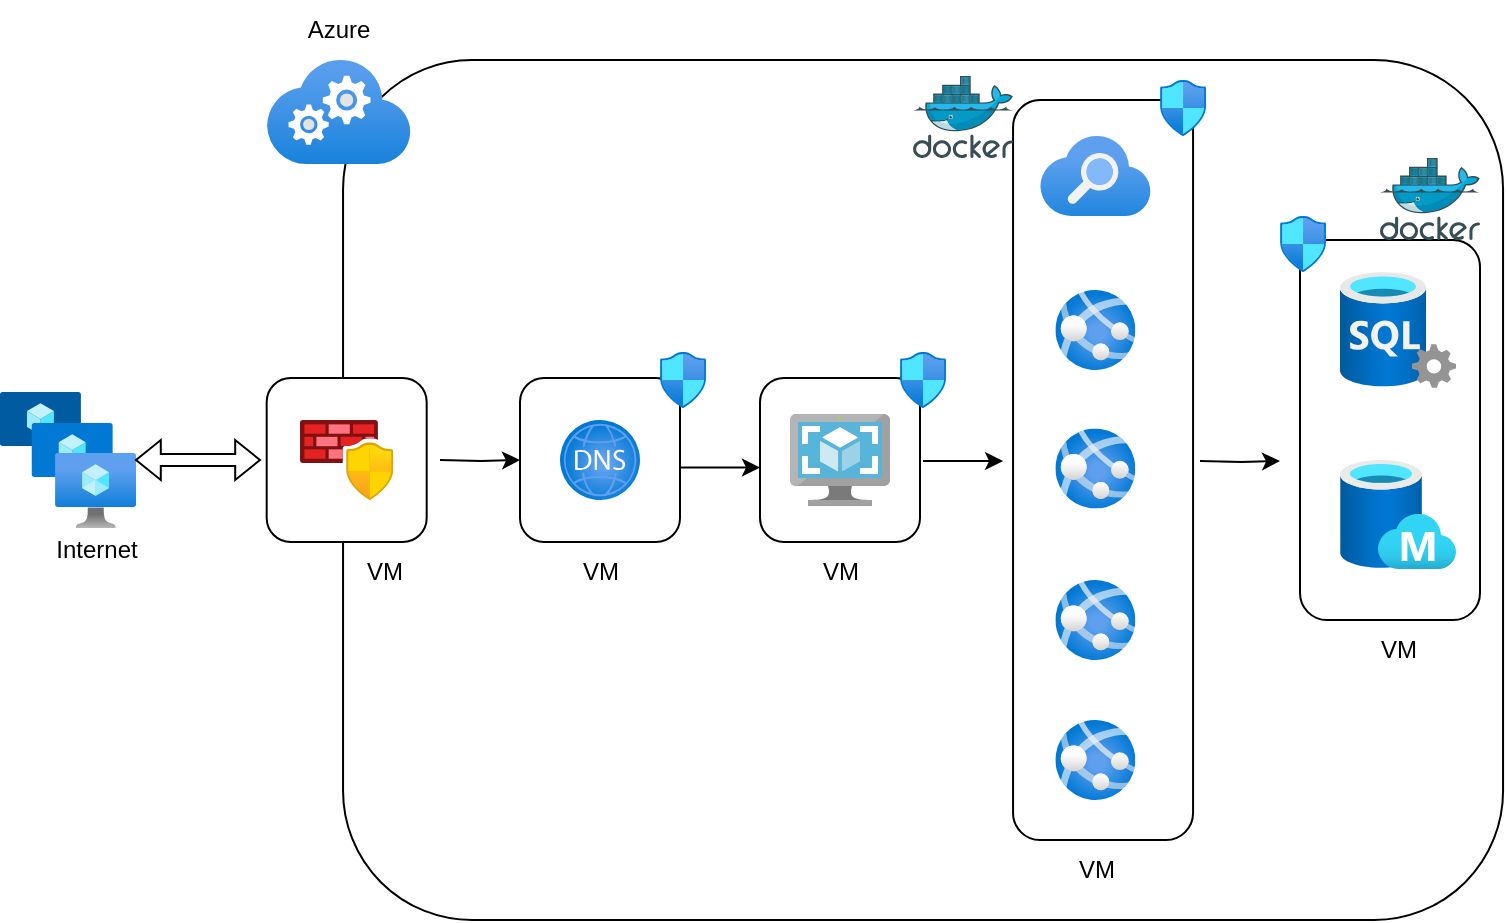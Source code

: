 <mxfile version="20.2.0" type="github">
  <diagram id="dCHInJu7RUe-uTfnwpx2" name="Página-1">
    <mxGraphModel dx="802" dy="583" grid="1" gridSize="10" guides="1" tooltips="1" connect="1" arrows="1" fold="1" page="1" pageScale="1" pageWidth="827" pageHeight="1169" math="0" shadow="0">
      <root>
        <mxCell id="0" />
        <mxCell id="1" parent="0" />
        <mxCell id="dxhVdeQJJs7ouOYzYV-O-12" value="" style="rounded=1;whiteSpace=wrap;html=1;" parent="1" vertex="1">
          <mxGeometry x="181.53" y="60" width="580" height="430" as="geometry" />
        </mxCell>
        <mxCell id="I8gNfo1iO3fLC6uYMsQY-18" value="" style="rounded=1;whiteSpace=wrap;html=1;" parent="1" vertex="1">
          <mxGeometry x="270" y="219" width="80" height="82" as="geometry" />
        </mxCell>
        <mxCell id="I8gNfo1iO3fLC6uYMsQY-7" value="" style="aspect=fixed;html=1;points=[];align=center;image;fontSize=12;image=img/lib/azure2/networking/DNS_Zones.svg;" parent="1" vertex="1">
          <mxGeometry x="290" y="240" width="40" height="40" as="geometry" />
        </mxCell>
        <mxCell id="I8gNfo1iO3fLC6uYMsQY-17" value="" style="rounded=1;whiteSpace=wrap;html=1;" parent="1" vertex="1">
          <mxGeometry x="143.34" y="219" width="80" height="82" as="geometry" />
        </mxCell>
        <mxCell id="I8gNfo1iO3fLC6uYMsQY-14" value="" style="rounded=1;whiteSpace=wrap;html=1;" parent="1" vertex="1">
          <mxGeometry x="390" y="219" width="80" height="82" as="geometry" />
        </mxCell>
        <mxCell id="I8gNfo1iO3fLC6uYMsQY-3" value="" style="rounded=1;whiteSpace=wrap;html=1;" parent="1" vertex="1">
          <mxGeometry x="660" y="150" width="90" height="190" as="geometry" />
        </mxCell>
        <mxCell id="I8gNfo1iO3fLC6uYMsQY-2" value="" style="rounded=1;whiteSpace=wrap;html=1;" parent="1" vertex="1">
          <mxGeometry x="516.53" y="80" width="90" height="370" as="geometry" />
        </mxCell>
        <mxCell id="dxhVdeQJJs7ouOYzYV-O-1" value="" style="aspect=fixed;html=1;points=[];align=center;image;fontSize=12;image=img/lib/azure2/containers/App_Services.svg;" parent="1" vertex="1">
          <mxGeometry x="537.69" y="175" width="40" height="40" as="geometry" />
        </mxCell>
        <mxCell id="dxhVdeQJJs7ouOYzYV-O-2" value="" style="aspect=fixed;html=1;points=[];align=center;image;fontSize=12;image=img/lib/azure2/containers/App_Services.svg;" parent="1" vertex="1">
          <mxGeometry x="537.69" y="390" width="40" height="40" as="geometry" />
        </mxCell>
        <mxCell id="dxhVdeQJJs7ouOYzYV-O-3" value="" style="aspect=fixed;html=1;points=[];align=center;image;fontSize=12;image=img/lib/azure2/containers/App_Services.svg;" parent="1" vertex="1">
          <mxGeometry x="537.69" y="320" width="40" height="40" as="geometry" />
        </mxCell>
        <mxCell id="dxhVdeQJJs7ouOYzYV-O-4" value="" style="aspect=fixed;html=1;points=[];align=center;image;fontSize=12;image=img/lib/azure2/containers/App_Services.svg;" parent="1" vertex="1">
          <mxGeometry x="537.69" y="244.28" width="40" height="40" as="geometry" />
        </mxCell>
        <mxCell id="dxhVdeQJJs7ouOYzYV-O-5" value="" style="aspect=fixed;html=1;points=[];align=center;image;fontSize=12;image=img/lib/azure2/app_services/Search_Services.svg;" parent="1" vertex="1">
          <mxGeometry x="530" y="98" width="55.39" height="40" as="geometry" />
        </mxCell>
        <mxCell id="dxhVdeQJJs7ouOYzYV-O-7" value="" style="aspect=fixed;html=1;points=[];align=center;image;fontSize=12;image=img/lib/azure2/databases/SQL_Server.svg;" parent="1" vertex="1">
          <mxGeometry x="680" y="166" width="58" height="58" as="geometry" />
        </mxCell>
        <mxCell id="dxhVdeQJJs7ouOYzYV-O-9" value="" style="aspect=fixed;html=1;points=[];align=center;image;fontSize=12;image=img/lib/azure2/databases/Managed_Database.svg;" parent="1" vertex="1">
          <mxGeometry x="680" y="260" width="58" height="54.59" as="geometry" />
        </mxCell>
        <mxCell id="I8gNfo1iO3fLC6uYMsQY-5" value="" style="aspect=fixed;html=1;points=[];align=center;image;fontSize=12;image=img/lib/azure2/networking/Network_Security_Groups.svg;" parent="1" vertex="1">
          <mxGeometry x="590" y="70" width="23.06" height="28" as="geometry" />
        </mxCell>
        <mxCell id="I8gNfo1iO3fLC6uYMsQY-6" value="" style="aspect=fixed;html=1;points=[];align=center;image;fontSize=12;image=img/lib/azure2/networking/Network_Security_Groups.svg;" parent="1" vertex="1">
          <mxGeometry x="650" y="138" width="23.06" height="28" as="geometry" />
        </mxCell>
        <mxCell id="I8gNfo1iO3fLC6uYMsQY-25" value="" style="edgeStyle=orthogonalEdgeStyle;rounded=0;orthogonalLoop=1;jettySize=auto;html=1;" parent="1" edge="1">
          <mxGeometry relative="1" as="geometry">
            <mxPoint x="230" y="260" as="sourcePoint" />
            <mxPoint x="270" y="260" as="targetPoint" />
          </mxGeometry>
        </mxCell>
        <mxCell id="I8gNfo1iO3fLC6uYMsQY-8" value="" style="aspect=fixed;html=1;points=[];align=center;image;fontSize=12;image=img/lib/azure2/networking/Azure_Firewall_Manager.svg;" parent="1" vertex="1">
          <mxGeometry x="160" y="240" width="46.67" height="40" as="geometry" />
        </mxCell>
        <mxCell id="I8gNfo1iO3fLC6uYMsQY-10" value="" style="aspect=fixed;html=1;points=[];align=center;image;fontSize=12;image=img/lib/azure2/compute/VM_Scale_Sets.svg;" parent="1" vertex="1">
          <mxGeometry x="10" y="226" width="68" height="68" as="geometry" />
        </mxCell>
        <mxCell id="I8gNfo1iO3fLC6uYMsQY-11" style="edgeStyle=orthogonalEdgeStyle;rounded=0;orthogonalLoop=1;jettySize=auto;html=1;exitX=0.5;exitY=1;exitDx=0;exitDy=0;" parent="1" source="I8gNfo1iO3fLC6uYMsQY-3" target="I8gNfo1iO3fLC6uYMsQY-3" edge="1">
          <mxGeometry relative="1" as="geometry" />
        </mxCell>
        <mxCell id="I8gNfo1iO3fLC6uYMsQY-13" value="" style="sketch=0;aspect=fixed;html=1;points=[];align=center;image;fontSize=12;image=img/lib/mscae/Docker.svg;" parent="1" vertex="1">
          <mxGeometry x="466.53" y="68" width="50" height="41" as="geometry" />
        </mxCell>
        <mxCell id="I8gNfo1iO3fLC6uYMsQY-16" value="" style="aspect=fixed;html=1;points=[];align=center;image;fontSize=12;image=img/lib/azure2/networking/Network_Security_Groups.svg;" parent="1" vertex="1">
          <mxGeometry x="460" y="206" width="23.06" height="28" as="geometry" />
        </mxCell>
        <mxCell id="I8gNfo1iO3fLC6uYMsQY-19" value="" style="sketch=0;aspect=fixed;html=1;points=[];align=center;image;fontSize=12;image=img/lib/mscae/Docker.svg;" parent="1" vertex="1">
          <mxGeometry x="700" y="109" width="50" height="41" as="geometry" />
        </mxCell>
        <mxCell id="I8gNfo1iO3fLC6uYMsQY-20" value="" style="sketch=0;aspect=fixed;html=1;points=[];align=center;image;fontSize=12;image=img/lib/mscae/VM_Images.svg;" parent="1" vertex="1">
          <mxGeometry x="405" y="237" width="50" height="46" as="geometry" />
        </mxCell>
        <mxCell id="I8gNfo1iO3fLC6uYMsQY-21" value="" style="aspect=fixed;html=1;points=[];align=center;image;fontSize=12;image=img/lib/azure2/networking/Network_Security_Groups.svg;" parent="1" vertex="1">
          <mxGeometry x="340" y="206" width="23.06" height="28" as="geometry" />
        </mxCell>
        <mxCell id="I8gNfo1iO3fLC6uYMsQY-22" value="" style="aspect=fixed;html=1;points=[];align=center;image;fontSize=12;image=img/lib/azure2/compute/Cloud_Services_Classic.svg;" parent="1" vertex="1">
          <mxGeometry x="143.34" y="60" width="72" height="52" as="geometry" />
        </mxCell>
        <mxCell id="I8gNfo1iO3fLC6uYMsQY-23" value="" style="shape=doubleArrow;whiteSpace=wrap;html=1;" parent="1" vertex="1">
          <mxGeometry x="78" y="250" width="62" height="20" as="geometry" />
        </mxCell>
        <mxCell id="I8gNfo1iO3fLC6uYMsQY-27" value="" style="edgeStyle=orthogonalEdgeStyle;rounded=0;orthogonalLoop=1;jettySize=auto;html=1;" parent="1" edge="1">
          <mxGeometry relative="1" as="geometry">
            <mxPoint x="610" y="260.5" as="sourcePoint" />
            <mxPoint x="650" y="260.5" as="targetPoint" />
          </mxGeometry>
        </mxCell>
        <mxCell id="I8gNfo1iO3fLC6uYMsQY-35" value="" style="edgeStyle=orthogonalEdgeStyle;rounded=0;orthogonalLoop=1;jettySize=auto;html=1;" parent="1" edge="1">
          <mxGeometry relative="1" as="geometry">
            <mxPoint x="471.53" y="260.5" as="sourcePoint" />
            <mxPoint x="511.53" y="260.5" as="targetPoint" />
            <Array as="points">
              <mxPoint x="500" y="261" />
              <mxPoint x="500" y="261" />
            </Array>
          </mxGeometry>
        </mxCell>
        <mxCell id="I8gNfo1iO3fLC6uYMsQY-40" value="" style="edgeStyle=orthogonalEdgeStyle;rounded=0;orthogonalLoop=1;jettySize=auto;html=1;" parent="1" edge="1">
          <mxGeometry relative="1" as="geometry">
            <mxPoint x="350" y="263.78" as="sourcePoint" />
            <mxPoint x="390" y="263.78" as="targetPoint" />
            <Array as="points">
              <mxPoint x="368.47" y="263.28" />
              <mxPoint x="368.47" y="263.28" />
            </Array>
          </mxGeometry>
        </mxCell>
        <mxCell id="I8gNfo1iO3fLC6uYMsQY-41" value="&lt;div&gt;Azure&lt;/div&gt;" style="text;html=1;resizable=0;autosize=1;align=center;verticalAlign=middle;points=[];fillColor=none;strokeColor=none;rounded=0;" parent="1" vertex="1">
          <mxGeometry x="154.34" y="30" width="50" height="30" as="geometry" />
        </mxCell>
        <mxCell id="I8gNfo1iO3fLC6uYMsQY-42" value="&lt;div&gt;VM&lt;/div&gt;" style="text;html=1;resizable=0;autosize=1;align=center;verticalAlign=middle;points=[];fillColor=none;strokeColor=none;rounded=0;rotation=0;" parent="1" vertex="1">
          <mxGeometry x="290" y="301" width="40" height="30" as="geometry" />
        </mxCell>
        <mxCell id="I8gNfo1iO3fLC6uYMsQY-43" value="&lt;div&gt;VM&lt;/div&gt;" style="text;html=1;resizable=0;autosize=1;align=center;verticalAlign=middle;points=[];fillColor=none;strokeColor=none;rounded=0;rotation=0;" parent="1" vertex="1">
          <mxGeometry x="410" y="301" width="40" height="30" as="geometry" />
        </mxCell>
        <mxCell id="I8gNfo1iO3fLC6uYMsQY-44" value="&lt;div&gt;VM&lt;/div&gt;" style="text;html=1;resizable=0;autosize=1;align=center;verticalAlign=middle;points=[];fillColor=none;strokeColor=none;rounded=0;rotation=0;" parent="1" vertex="1">
          <mxGeometry x="537.69" y="450" width="40" height="30" as="geometry" />
        </mxCell>
        <mxCell id="I8gNfo1iO3fLC6uYMsQY-45" value="&lt;div&gt;VM&lt;/div&gt;" style="text;html=1;resizable=0;autosize=1;align=center;verticalAlign=middle;points=[];fillColor=none;strokeColor=none;rounded=0;rotation=0;" parent="1" vertex="1">
          <mxGeometry x="689" y="340" width="40" height="30" as="geometry" />
        </mxCell>
        <mxCell id="I8gNfo1iO3fLC6uYMsQY-46" value="Internet" style="text;html=1;resizable=0;autosize=1;align=center;verticalAlign=middle;points=[];fillColor=none;strokeColor=none;rounded=0;rotation=0;" parent="1" vertex="1">
          <mxGeometry x="28" y="290" width="60" height="30" as="geometry" />
        </mxCell>
        <mxCell id="I8gNfo1iO3fLC6uYMsQY-48" value="&lt;div&gt;VM&lt;/div&gt;" style="text;html=1;resizable=0;autosize=1;align=center;verticalAlign=middle;points=[];fillColor=none;strokeColor=none;rounded=0;rotation=0;" parent="1" vertex="1">
          <mxGeometry x="181.53" y="301" width="40" height="30" as="geometry" />
        </mxCell>
      </root>
    </mxGraphModel>
  </diagram>
</mxfile>
